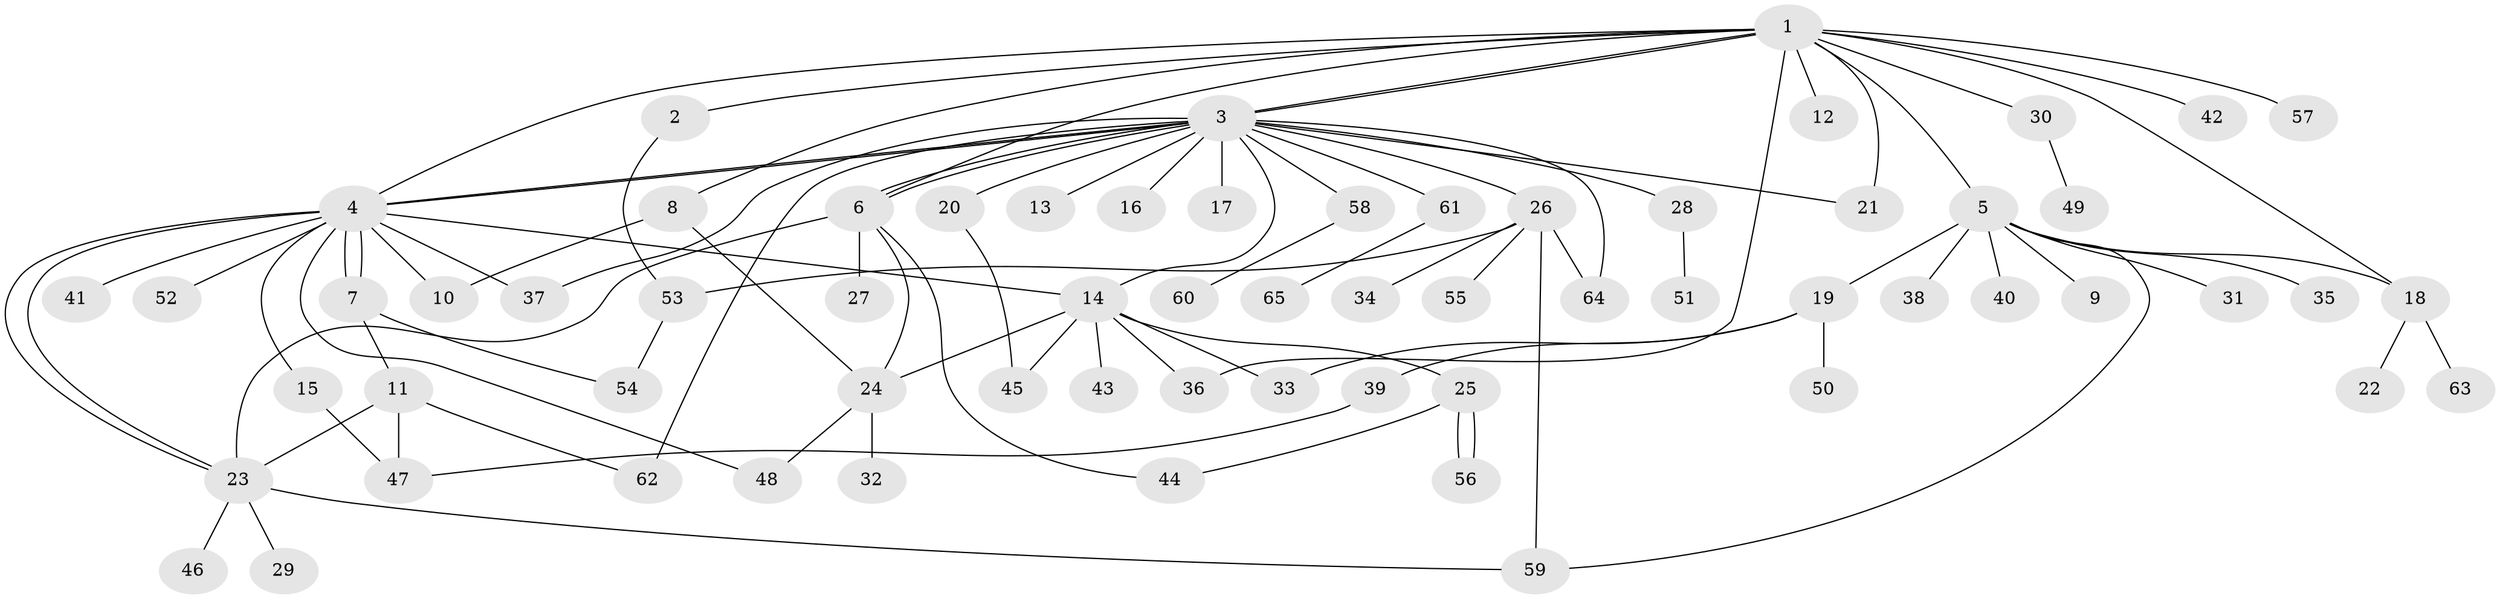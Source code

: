 // coarse degree distribution, {11: 0.038461538461538464, 2: 0.19230769230769232, 5: 0.11538461538461539, 1: 0.2692307692307692, 7: 0.07692307692307693, 3: 0.19230769230769232, 4: 0.038461538461538464, 8: 0.038461538461538464, 10: 0.038461538461538464}
// Generated by graph-tools (version 1.1) at 2025/36/03/04/25 23:36:50]
// undirected, 65 vertices, 94 edges
graph export_dot {
  node [color=gray90,style=filled];
  1;
  2;
  3;
  4;
  5;
  6;
  7;
  8;
  9;
  10;
  11;
  12;
  13;
  14;
  15;
  16;
  17;
  18;
  19;
  20;
  21;
  22;
  23;
  24;
  25;
  26;
  27;
  28;
  29;
  30;
  31;
  32;
  33;
  34;
  35;
  36;
  37;
  38;
  39;
  40;
  41;
  42;
  43;
  44;
  45;
  46;
  47;
  48;
  49;
  50;
  51;
  52;
  53;
  54;
  55;
  56;
  57;
  58;
  59;
  60;
  61;
  62;
  63;
  64;
  65;
  1 -- 2;
  1 -- 3;
  1 -- 3;
  1 -- 4;
  1 -- 5;
  1 -- 6;
  1 -- 8;
  1 -- 12;
  1 -- 18;
  1 -- 21;
  1 -- 30;
  1 -- 36;
  1 -- 42;
  1 -- 57;
  2 -- 53;
  3 -- 4;
  3 -- 4;
  3 -- 6;
  3 -- 6;
  3 -- 13;
  3 -- 14;
  3 -- 16;
  3 -- 17;
  3 -- 20;
  3 -- 21;
  3 -- 26;
  3 -- 28;
  3 -- 37;
  3 -- 58;
  3 -- 61;
  3 -- 62;
  3 -- 64;
  4 -- 7;
  4 -- 7;
  4 -- 10;
  4 -- 14;
  4 -- 15;
  4 -- 23;
  4 -- 23;
  4 -- 37;
  4 -- 41;
  4 -- 48;
  4 -- 52;
  5 -- 9;
  5 -- 18;
  5 -- 19;
  5 -- 31;
  5 -- 35;
  5 -- 38;
  5 -- 40;
  5 -- 59;
  6 -- 23;
  6 -- 24;
  6 -- 27;
  6 -- 44;
  7 -- 11;
  7 -- 54;
  8 -- 10;
  8 -- 24;
  11 -- 23;
  11 -- 47;
  11 -- 62;
  14 -- 24;
  14 -- 25;
  14 -- 33;
  14 -- 36;
  14 -- 43;
  14 -- 45;
  15 -- 47;
  18 -- 22;
  18 -- 63;
  19 -- 33;
  19 -- 39;
  19 -- 50;
  20 -- 45;
  23 -- 29;
  23 -- 46;
  23 -- 59;
  24 -- 32;
  24 -- 48;
  25 -- 44;
  25 -- 56;
  25 -- 56;
  26 -- 34;
  26 -- 53;
  26 -- 55;
  26 -- 59;
  26 -- 64;
  28 -- 51;
  30 -- 49;
  39 -- 47;
  53 -- 54;
  58 -- 60;
  61 -- 65;
}
